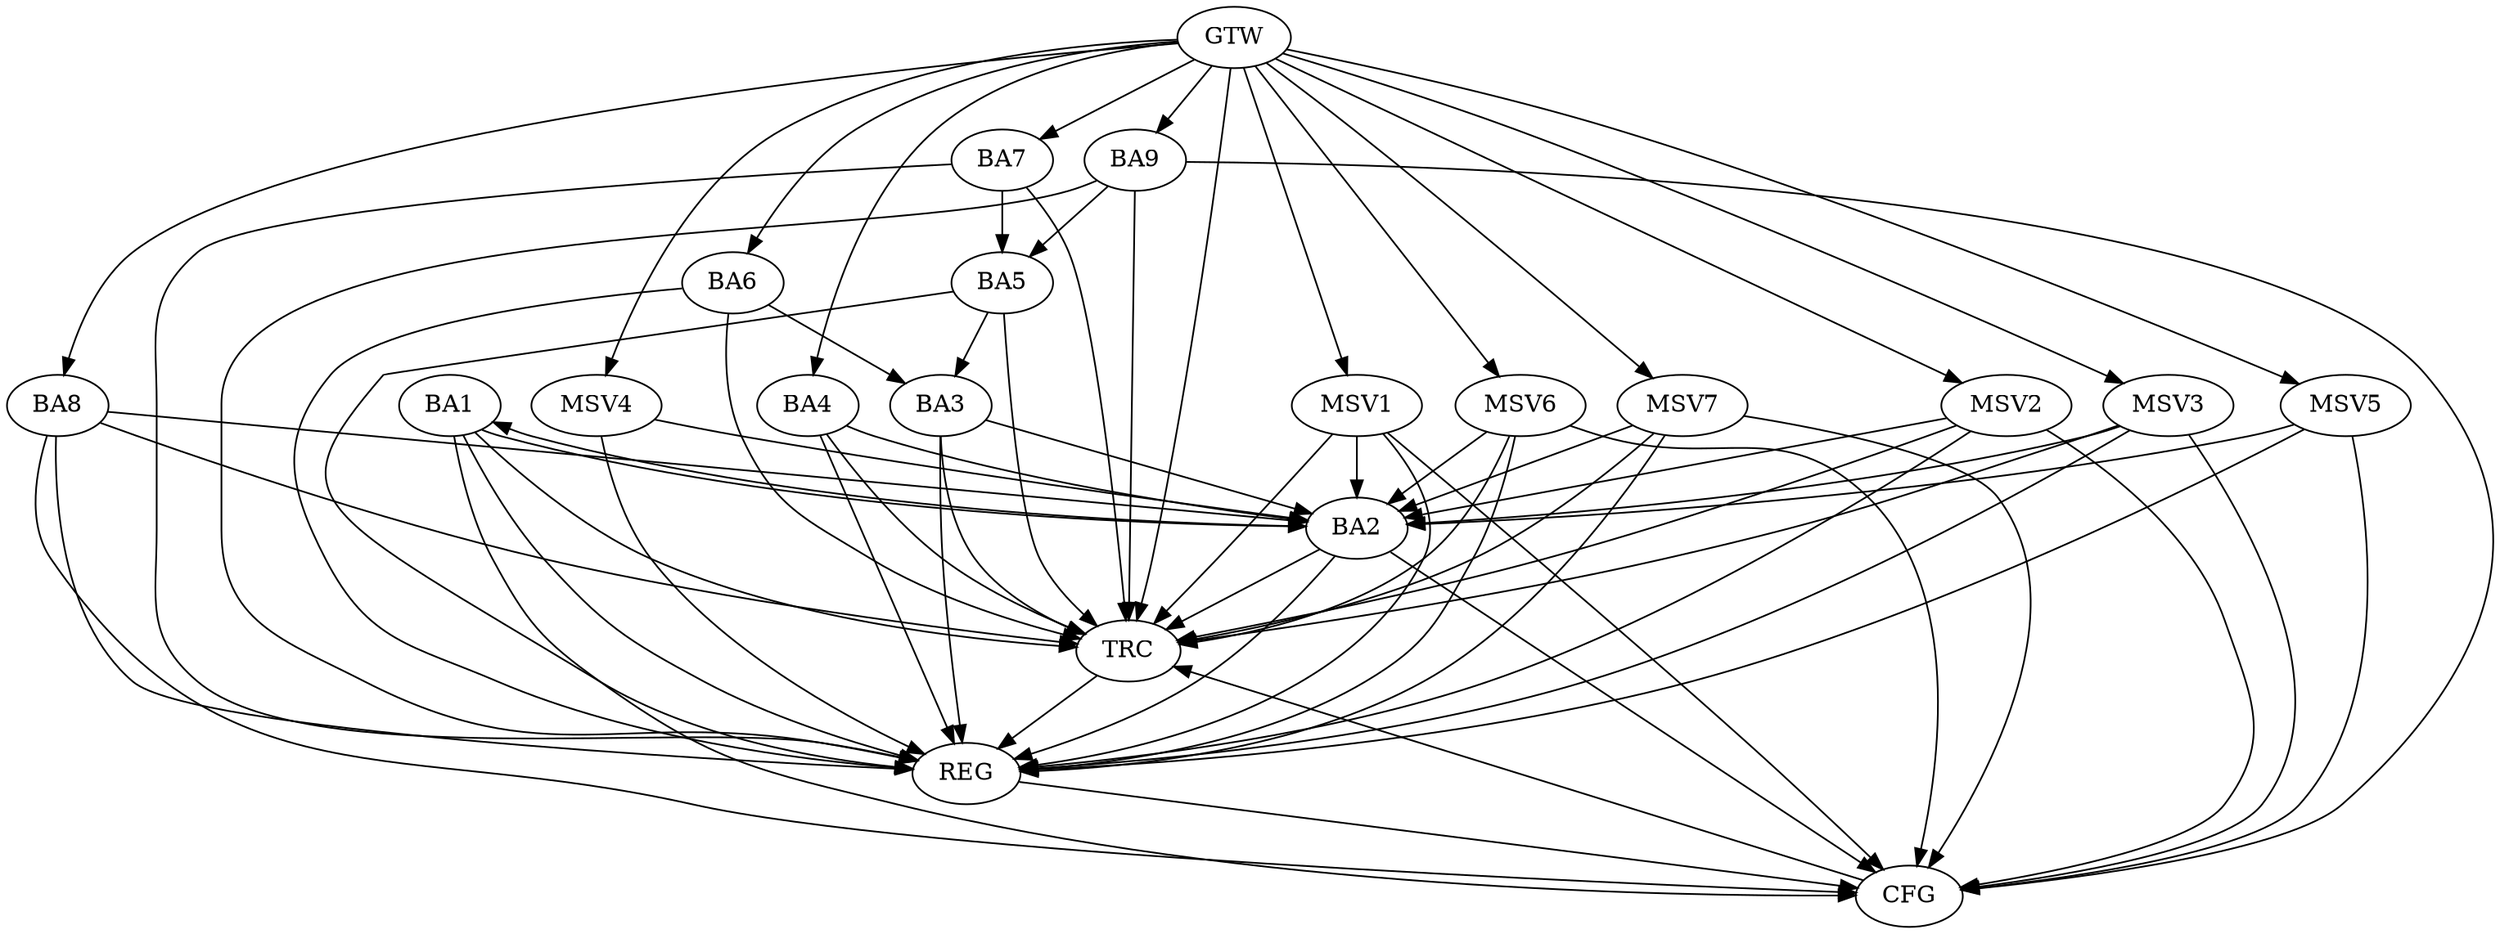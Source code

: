 strict digraph G {
  BA1 [ label="BA1" ];
  BA2 [ label="BA2" ];
  BA3 [ label="BA3" ];
  BA4 [ label="BA4" ];
  BA5 [ label="BA5" ];
  BA6 [ label="BA6" ];
  BA7 [ label="BA7" ];
  BA8 [ label="BA8" ];
  BA9 [ label="BA9" ];
  GTW [ label="GTW" ];
  REG [ label="REG" ];
  CFG [ label="CFG" ];
  TRC [ label="TRC" ];
  MSV1 [ label="MSV1" ];
  MSV2 [ label="MSV2" ];
  MSV3 [ label="MSV3" ];
  MSV4 [ label="MSV4" ];
  MSV5 [ label="MSV5" ];
  MSV6 [ label="MSV6" ];
  MSV7 [ label="MSV7" ];
  BA1 -> BA2;
  BA2 -> BA1;
  BA3 -> BA2;
  BA4 -> BA2;
  BA5 -> BA3;
  BA6 -> BA3;
  BA7 -> BA5;
  BA8 -> BA2;
  BA9 -> BA5;
  GTW -> BA4;
  GTW -> BA6;
  GTW -> BA7;
  GTW -> BA8;
  GTW -> BA9;
  BA1 -> REG;
  BA2 -> REG;
  BA3 -> REG;
  BA4 -> REG;
  BA5 -> REG;
  BA6 -> REG;
  BA7 -> REG;
  BA8 -> REG;
  BA9 -> REG;
  BA2 -> CFG;
  BA1 -> CFG;
  BA8 -> CFG;
  BA9 -> CFG;
  REG -> CFG;
  BA1 -> TRC;
  BA2 -> TRC;
  BA3 -> TRC;
  BA4 -> TRC;
  BA5 -> TRC;
  BA6 -> TRC;
  BA7 -> TRC;
  BA8 -> TRC;
  BA9 -> TRC;
  GTW -> TRC;
  CFG -> TRC;
  TRC -> REG;
  MSV1 -> BA2;
  GTW -> MSV1;
  MSV1 -> REG;
  MSV1 -> TRC;
  MSV1 -> CFG;
  MSV2 -> BA2;
  GTW -> MSV2;
  MSV2 -> REG;
  MSV2 -> TRC;
  MSV2 -> CFG;
  MSV3 -> BA2;
  GTW -> MSV3;
  MSV3 -> REG;
  MSV3 -> TRC;
  MSV3 -> CFG;
  MSV4 -> BA2;
  GTW -> MSV4;
  MSV4 -> REG;
  MSV5 -> BA2;
  GTW -> MSV5;
  MSV5 -> REG;
  MSV5 -> CFG;
  MSV6 -> BA2;
  GTW -> MSV6;
  MSV6 -> REG;
  MSV6 -> TRC;
  MSV6 -> CFG;
  MSV7 -> BA2;
  GTW -> MSV7;
  MSV7 -> REG;
  MSV7 -> TRC;
  MSV7 -> CFG;
}
